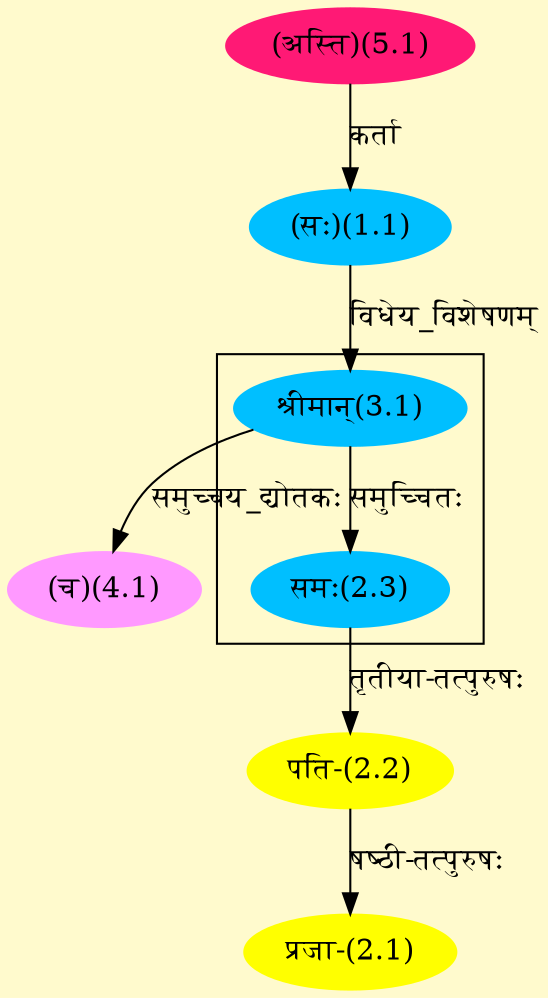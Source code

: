 digraph G{
rankdir=BT;
 compound=true;
 bgcolor="lemonchiffon1";

subgraph cluster_1{
Node2_3 [style=filled, color="#00BFFF" label = "समः(2.3)"]
Node3_1 [style=filled, color="#00BFFF" label = "श्रीमान्(3.1)"]

}
Node1_1 [style=filled, color="#00BFFF" label = "(सः)(1.1)"]
Node5_1 [style=filled, color="#FF1975" label = "(अस्ति)(5.1)"]
Node2_1 [style=filled, color="#FFFF00" label = "प्रजा-(2.1)"]
Node2_2 [style=filled, color="#FFFF00" label = "पति-(2.2)"]
Node2_3 [style=filled, color="#00BFFF" label = "समः(2.3)"]
Node3_1 [style=filled, color="#00BFFF" label = "श्रीमान्(3.1)"]
Node4_1 [style=filled, color="#FF99FF" label = "(च)(4.1)"]
/* Start of Relations section */

Node1_1 -> Node5_1 [  label="कर्ता"  dir="back" ]
Node2_1 -> Node2_2 [  label="षष्ठी-तत्पुरुषः"  dir="back" ]
Node2_2 -> Node2_3 [  label="तृतीया-तत्पुरुषः"  dir="back" ]
Node2_3 -> Node3_1 [  label="समुच्चितः"  dir="back" ]
Node3_1 -> Node1_1 [  label="विधेय_विशेषणम्"  dir="back" ]
Node4_1 -> Node3_1 [  label="समुच्चय_द्योतकः"  dir="back" ]
}
